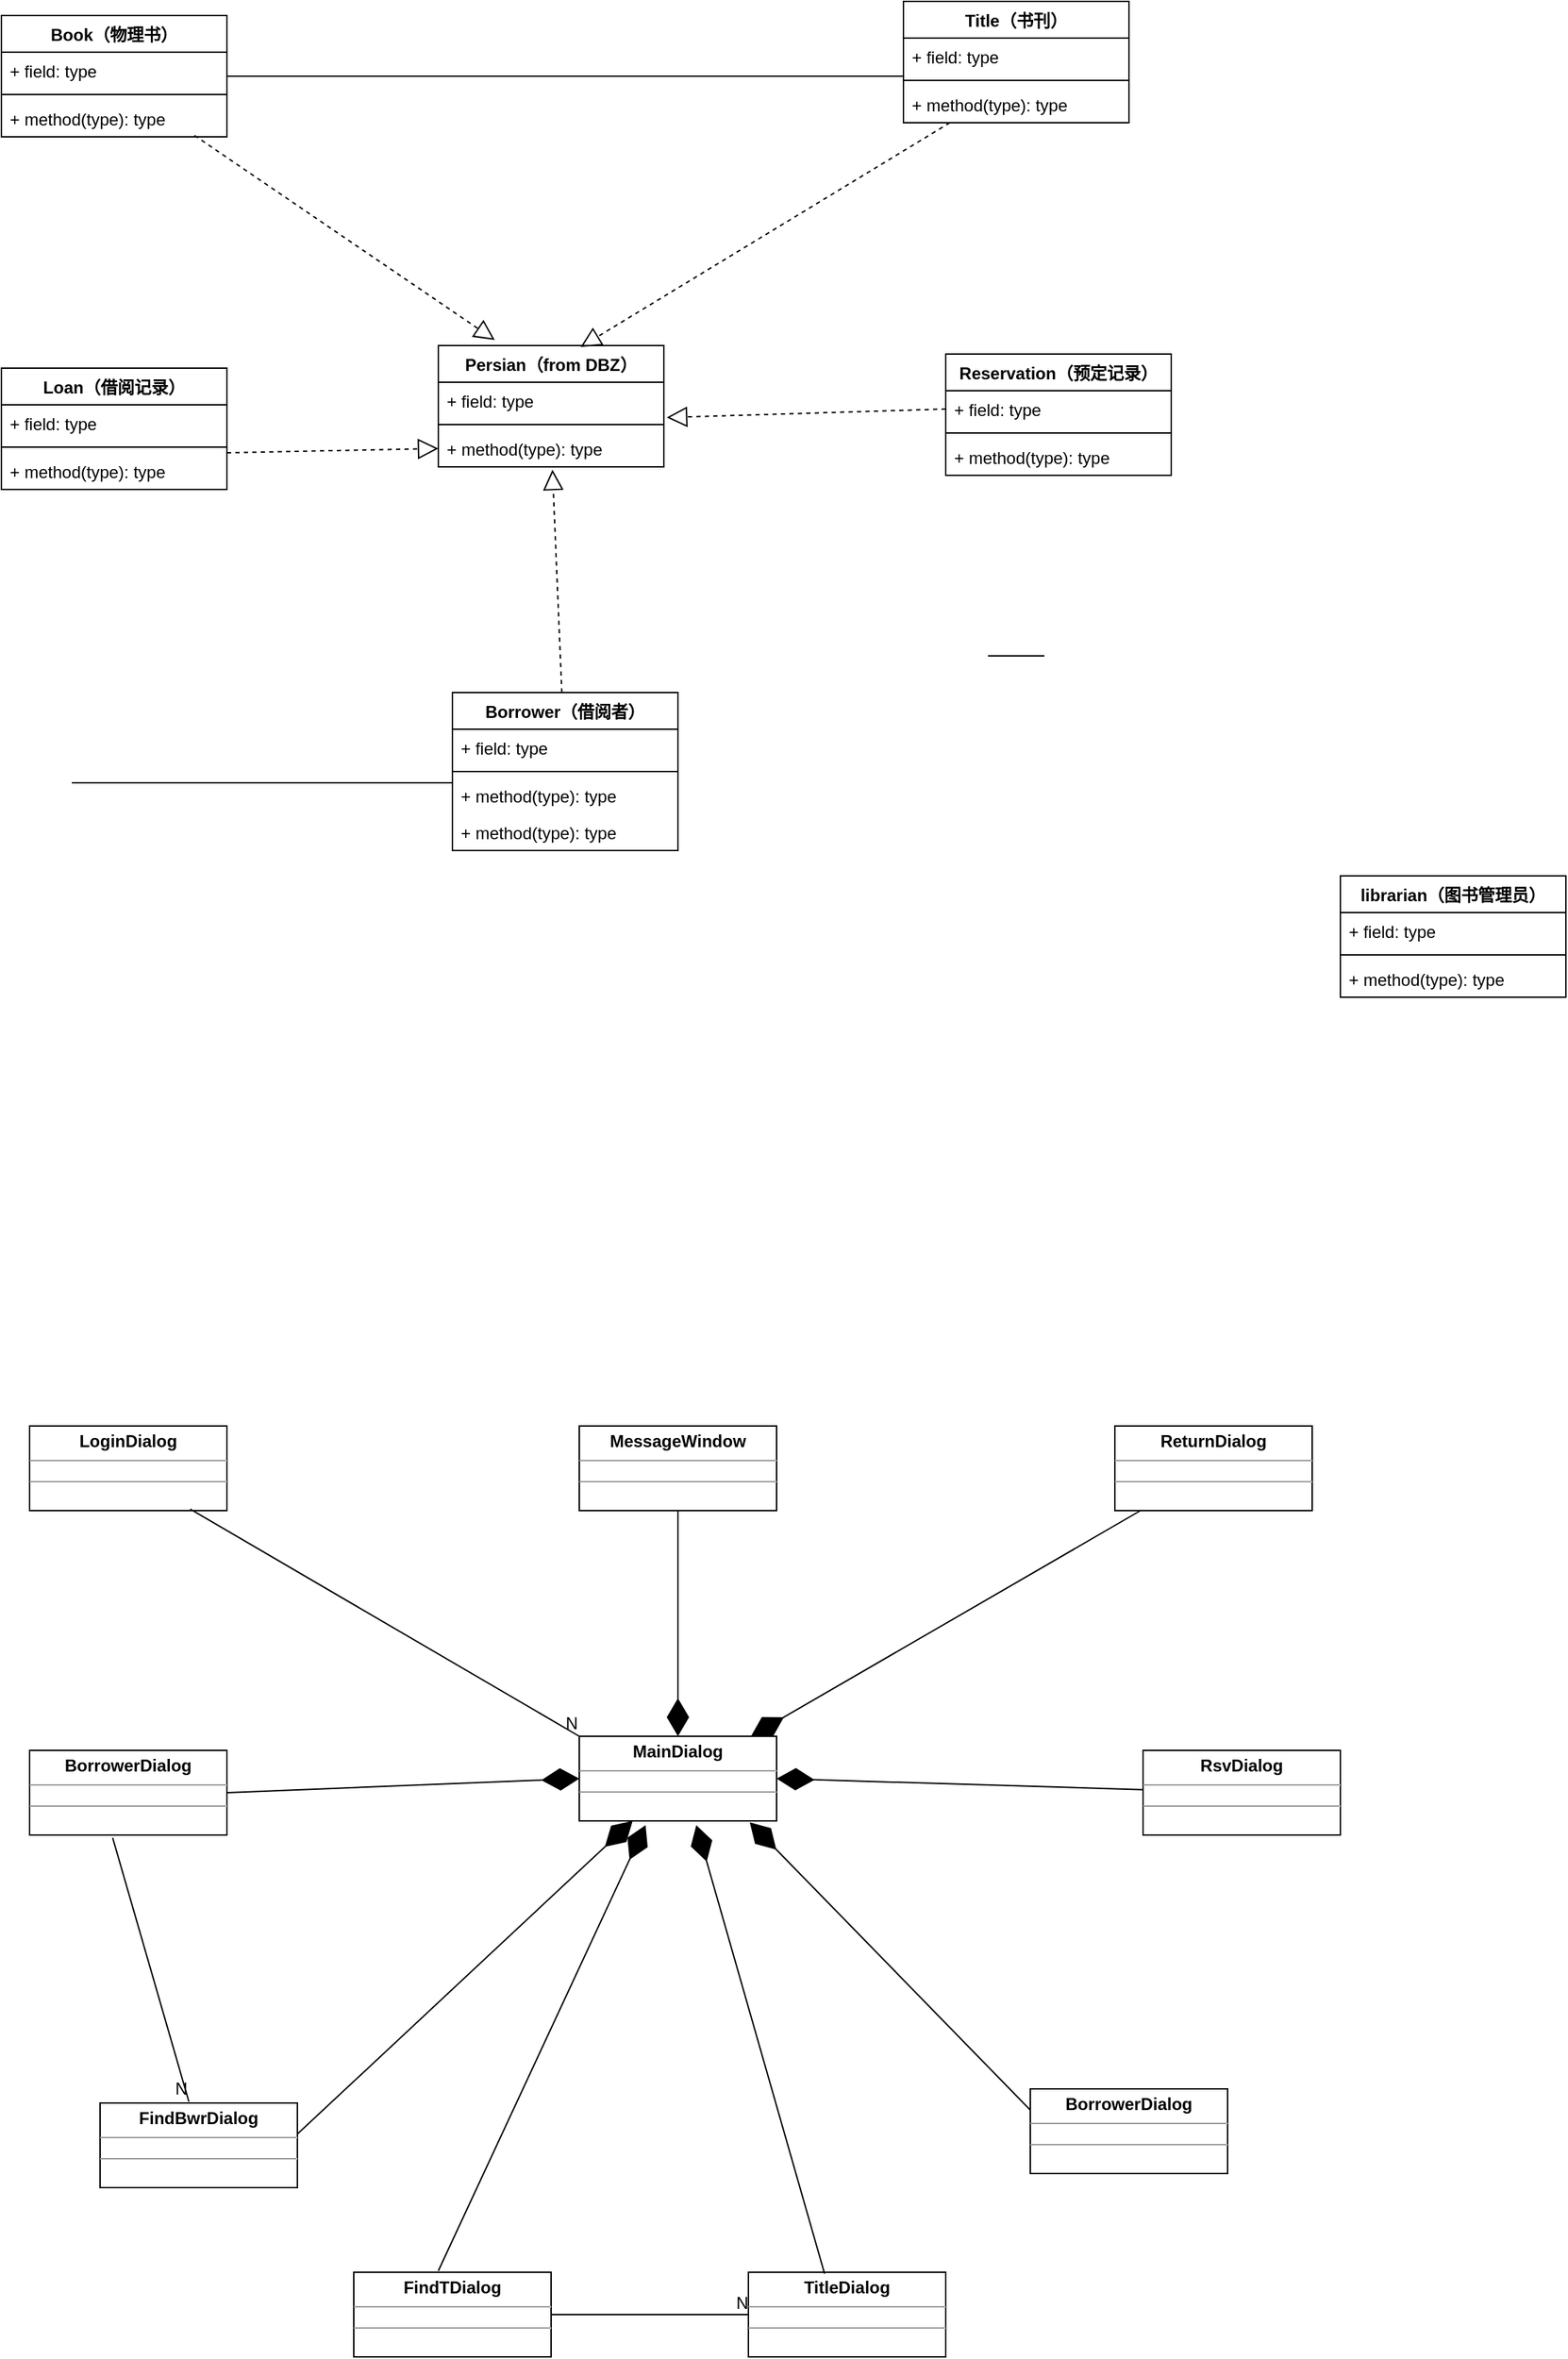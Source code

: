 <mxfile version="20.5.3" type="github">
  <diagram id="cHZBKy_fLDtVCj5SLkqQ" name="第 1 页">
    <mxGraphModel dx="1822" dy="905" grid="1" gridSize="10" guides="1" tooltips="1" connect="1" arrows="1" fold="1" page="0" pageScale="1" pageWidth="827" pageHeight="1169" math="0" shadow="0">
      <root>
        <mxCell id="0" />
        <mxCell id="1" parent="0" />
        <mxCell id="w4OH9tgenmO48qjcY2iN-1" value="Borrower（借阅者）" style="swimlane;fontStyle=1;align=center;verticalAlign=top;childLayout=stackLayout;horizontal=1;startSize=26;horizontalStack=0;resizeParent=1;resizeParentMax=0;resizeLast=0;collapsible=1;marginBottom=0;" vertex="1" parent="1">
          <mxGeometry x="160" y="630" width="160" height="112" as="geometry" />
        </mxCell>
        <mxCell id="w4OH9tgenmO48qjcY2iN-2" value="+ field: type" style="text;strokeColor=none;fillColor=none;align=left;verticalAlign=top;spacingLeft=4;spacingRight=4;overflow=hidden;rotatable=0;points=[[0,0.5],[1,0.5]];portConstraint=eastwest;" vertex="1" parent="w4OH9tgenmO48qjcY2iN-1">
          <mxGeometry y="26" width="160" height="26" as="geometry" />
        </mxCell>
        <mxCell id="w4OH9tgenmO48qjcY2iN-3" value="" style="line;strokeWidth=1;fillColor=none;align=left;verticalAlign=middle;spacingTop=-1;spacingLeft=3;spacingRight=3;rotatable=0;labelPosition=right;points=[];portConstraint=eastwest;strokeColor=inherit;" vertex="1" parent="w4OH9tgenmO48qjcY2iN-1">
          <mxGeometry y="52" width="160" height="8" as="geometry" />
        </mxCell>
        <mxCell id="w4OH9tgenmO48qjcY2iN-45" value="+ method(type): type" style="text;strokeColor=none;fillColor=none;align=left;verticalAlign=top;spacingLeft=4;spacingRight=4;overflow=hidden;rotatable=0;points=[[0,0.5],[1,0.5]];portConstraint=eastwest;" vertex="1" parent="w4OH9tgenmO48qjcY2iN-1">
          <mxGeometry y="60" width="160" height="26" as="geometry" />
        </mxCell>
        <mxCell id="w4OH9tgenmO48qjcY2iN-4" value="+ method(type): type" style="text;strokeColor=none;fillColor=none;align=left;verticalAlign=top;spacingLeft=4;spacingRight=4;overflow=hidden;rotatable=0;points=[[0,0.5],[1,0.5]];portConstraint=eastwest;" vertex="1" parent="w4OH9tgenmO48qjcY2iN-1">
          <mxGeometry y="86" width="160" height="26" as="geometry" />
        </mxCell>
        <mxCell id="w4OH9tgenmO48qjcY2iN-6" value="Title（书刊）" style="swimlane;fontStyle=1;align=center;verticalAlign=top;childLayout=stackLayout;horizontal=1;startSize=26;horizontalStack=0;resizeParent=1;resizeParentMax=0;resizeLast=0;collapsible=1;marginBottom=0;" vertex="1" parent="1">
          <mxGeometry x="480" y="140" width="160" height="86" as="geometry" />
        </mxCell>
        <mxCell id="w4OH9tgenmO48qjcY2iN-7" value="+ field: type" style="text;strokeColor=none;fillColor=none;align=left;verticalAlign=top;spacingLeft=4;spacingRight=4;overflow=hidden;rotatable=0;points=[[0,0.5],[1,0.5]];portConstraint=eastwest;" vertex="1" parent="w4OH9tgenmO48qjcY2iN-6">
          <mxGeometry y="26" width="160" height="26" as="geometry" />
        </mxCell>
        <mxCell id="w4OH9tgenmO48qjcY2iN-8" value="" style="line;strokeWidth=1;fillColor=none;align=left;verticalAlign=middle;spacingTop=-1;spacingLeft=3;spacingRight=3;rotatable=0;labelPosition=right;points=[];portConstraint=eastwest;strokeColor=inherit;" vertex="1" parent="w4OH9tgenmO48qjcY2iN-6">
          <mxGeometry y="52" width="160" height="8" as="geometry" />
        </mxCell>
        <mxCell id="w4OH9tgenmO48qjcY2iN-9" value="+ method(type): type" style="text;strokeColor=none;fillColor=none;align=left;verticalAlign=top;spacingLeft=4;spacingRight=4;overflow=hidden;rotatable=0;points=[[0,0.5],[1,0.5]];portConstraint=eastwest;" vertex="1" parent="w4OH9tgenmO48qjcY2iN-6">
          <mxGeometry y="60" width="160" height="26" as="geometry" />
        </mxCell>
        <mxCell id="w4OH9tgenmO48qjcY2iN-10" value="Book（物理书）" style="swimlane;fontStyle=1;align=center;verticalAlign=top;childLayout=stackLayout;horizontal=1;startSize=26;horizontalStack=0;resizeParent=1;resizeParentMax=0;resizeLast=0;collapsible=1;marginBottom=0;" vertex="1" parent="1">
          <mxGeometry x="-160" y="150" width="160" height="86" as="geometry">
            <mxRectangle x="-250" y="390" width="130" height="30" as="alternateBounds" />
          </mxGeometry>
        </mxCell>
        <mxCell id="w4OH9tgenmO48qjcY2iN-11" value="+ field: type" style="text;strokeColor=none;fillColor=none;align=left;verticalAlign=top;spacingLeft=4;spacingRight=4;overflow=hidden;rotatable=0;points=[[0,0.5],[1,0.5]];portConstraint=eastwest;" vertex="1" parent="w4OH9tgenmO48qjcY2iN-10">
          <mxGeometry y="26" width="160" height="26" as="geometry" />
        </mxCell>
        <mxCell id="w4OH9tgenmO48qjcY2iN-12" value="" style="line;strokeWidth=1;fillColor=none;align=left;verticalAlign=middle;spacingTop=-1;spacingLeft=3;spacingRight=3;rotatable=0;labelPosition=right;points=[];portConstraint=eastwest;strokeColor=inherit;" vertex="1" parent="w4OH9tgenmO48qjcY2iN-10">
          <mxGeometry y="52" width="160" height="8" as="geometry" />
        </mxCell>
        <mxCell id="w4OH9tgenmO48qjcY2iN-13" value="+ method(type): type" style="text;strokeColor=none;fillColor=none;align=left;verticalAlign=top;spacingLeft=4;spacingRight=4;overflow=hidden;rotatable=0;points=[[0,0.5],[1,0.5]];portConstraint=eastwest;" vertex="1" parent="w4OH9tgenmO48qjcY2iN-10">
          <mxGeometry y="60" width="160" height="26" as="geometry" />
        </mxCell>
        <mxCell id="w4OH9tgenmO48qjcY2iN-14" value="Loan（借阅记录）" style="swimlane;fontStyle=1;align=center;verticalAlign=top;childLayout=stackLayout;horizontal=1;startSize=26;horizontalStack=0;resizeParent=1;resizeParentMax=0;resizeLast=0;collapsible=1;marginBottom=0;" vertex="1" parent="1">
          <mxGeometry x="-160" y="400" width="160" height="86" as="geometry" />
        </mxCell>
        <mxCell id="w4OH9tgenmO48qjcY2iN-15" value="+ field: type" style="text;strokeColor=none;fillColor=none;align=left;verticalAlign=top;spacingLeft=4;spacingRight=4;overflow=hidden;rotatable=0;points=[[0,0.5],[1,0.5]];portConstraint=eastwest;" vertex="1" parent="w4OH9tgenmO48qjcY2iN-14">
          <mxGeometry y="26" width="160" height="26" as="geometry" />
        </mxCell>
        <mxCell id="w4OH9tgenmO48qjcY2iN-16" value="" style="line;strokeWidth=1;fillColor=none;align=left;verticalAlign=middle;spacingTop=-1;spacingLeft=3;spacingRight=3;rotatable=0;labelPosition=right;points=[];portConstraint=eastwest;strokeColor=inherit;" vertex="1" parent="w4OH9tgenmO48qjcY2iN-14">
          <mxGeometry y="52" width="160" height="8" as="geometry" />
        </mxCell>
        <mxCell id="w4OH9tgenmO48qjcY2iN-17" value="+ method(type): type" style="text;strokeColor=none;fillColor=none;align=left;verticalAlign=top;spacingLeft=4;spacingRight=4;overflow=hidden;rotatable=0;points=[[0,0.5],[1,0.5]];portConstraint=eastwest;" vertex="1" parent="w4OH9tgenmO48qjcY2iN-14">
          <mxGeometry y="60" width="160" height="26" as="geometry" />
        </mxCell>
        <mxCell id="w4OH9tgenmO48qjcY2iN-18" value="Reservation（预定记录）" style="swimlane;fontStyle=1;align=center;verticalAlign=top;childLayout=stackLayout;horizontal=1;startSize=26;horizontalStack=0;resizeParent=1;resizeParentMax=0;resizeLast=0;collapsible=1;marginBottom=0;" vertex="1" parent="1">
          <mxGeometry x="510" y="390" width="160" height="86" as="geometry" />
        </mxCell>
        <mxCell id="w4OH9tgenmO48qjcY2iN-19" value="+ field: type" style="text;strokeColor=none;fillColor=none;align=left;verticalAlign=top;spacingLeft=4;spacingRight=4;overflow=hidden;rotatable=0;points=[[0,0.5],[1,0.5]];portConstraint=eastwest;" vertex="1" parent="w4OH9tgenmO48qjcY2iN-18">
          <mxGeometry y="26" width="160" height="26" as="geometry" />
        </mxCell>
        <mxCell id="w4OH9tgenmO48qjcY2iN-20" value="" style="line;strokeWidth=1;fillColor=none;align=left;verticalAlign=middle;spacingTop=-1;spacingLeft=3;spacingRight=3;rotatable=0;labelPosition=right;points=[];portConstraint=eastwest;strokeColor=inherit;" vertex="1" parent="w4OH9tgenmO48qjcY2iN-18">
          <mxGeometry y="52" width="160" height="8" as="geometry" />
        </mxCell>
        <mxCell id="w4OH9tgenmO48qjcY2iN-21" value="+ method(type): type" style="text;strokeColor=none;fillColor=none;align=left;verticalAlign=top;spacingLeft=4;spacingRight=4;overflow=hidden;rotatable=0;points=[[0,0.5],[1,0.5]];portConstraint=eastwest;" vertex="1" parent="w4OH9tgenmO48qjcY2iN-18">
          <mxGeometry y="60" width="160" height="26" as="geometry" />
        </mxCell>
        <mxCell id="w4OH9tgenmO48qjcY2iN-22" value="librarian（图书管理员）" style="swimlane;fontStyle=1;align=center;verticalAlign=top;childLayout=stackLayout;horizontal=1;startSize=26;horizontalStack=0;resizeParent=1;resizeParentMax=0;resizeLast=0;collapsible=1;marginBottom=0;" vertex="1" parent="1">
          <mxGeometry x="790" y="760" width="160" height="86" as="geometry" />
        </mxCell>
        <mxCell id="w4OH9tgenmO48qjcY2iN-23" value="+ field: type" style="text;strokeColor=none;fillColor=none;align=left;verticalAlign=top;spacingLeft=4;spacingRight=4;overflow=hidden;rotatable=0;points=[[0,0.5],[1,0.5]];portConstraint=eastwest;" vertex="1" parent="w4OH9tgenmO48qjcY2iN-22">
          <mxGeometry y="26" width="160" height="26" as="geometry" />
        </mxCell>
        <mxCell id="w4OH9tgenmO48qjcY2iN-24" value="" style="line;strokeWidth=1;fillColor=none;align=left;verticalAlign=middle;spacingTop=-1;spacingLeft=3;spacingRight=3;rotatable=0;labelPosition=right;points=[];portConstraint=eastwest;strokeColor=inherit;" vertex="1" parent="w4OH9tgenmO48qjcY2iN-22">
          <mxGeometry y="52" width="160" height="8" as="geometry" />
        </mxCell>
        <mxCell id="w4OH9tgenmO48qjcY2iN-25" value="+ method(type): type" style="text;strokeColor=none;fillColor=none;align=left;verticalAlign=top;spacingLeft=4;spacingRight=4;overflow=hidden;rotatable=0;points=[[0,0.5],[1,0.5]];portConstraint=eastwest;" vertex="1" parent="w4OH9tgenmO48qjcY2iN-22">
          <mxGeometry y="60" width="160" height="26" as="geometry" />
        </mxCell>
        <mxCell id="w4OH9tgenmO48qjcY2iN-28" value="Persian（from DBZ）" style="swimlane;fontStyle=1;align=center;verticalAlign=top;childLayout=stackLayout;horizontal=1;startSize=26;horizontalStack=0;resizeParent=1;resizeParentMax=0;resizeLast=0;collapsible=1;marginBottom=0;" vertex="1" parent="1">
          <mxGeometry x="150" y="384" width="160" height="86" as="geometry" />
        </mxCell>
        <mxCell id="w4OH9tgenmO48qjcY2iN-29" value="+ field: type" style="text;strokeColor=none;fillColor=none;align=left;verticalAlign=top;spacingLeft=4;spacingRight=4;overflow=hidden;rotatable=0;points=[[0,0.5],[1,0.5]];portConstraint=eastwest;" vertex="1" parent="w4OH9tgenmO48qjcY2iN-28">
          <mxGeometry y="26" width="160" height="26" as="geometry" />
        </mxCell>
        <mxCell id="w4OH9tgenmO48qjcY2iN-30" value="" style="line;strokeWidth=1;fillColor=none;align=left;verticalAlign=middle;spacingTop=-1;spacingLeft=3;spacingRight=3;rotatable=0;labelPosition=right;points=[];portConstraint=eastwest;strokeColor=inherit;" vertex="1" parent="w4OH9tgenmO48qjcY2iN-28">
          <mxGeometry y="52" width="160" height="8" as="geometry" />
        </mxCell>
        <mxCell id="w4OH9tgenmO48qjcY2iN-31" value="+ method(type): type" style="text;strokeColor=none;fillColor=none;align=left;verticalAlign=top;spacingLeft=4;spacingRight=4;overflow=hidden;rotatable=0;points=[[0,0.5],[1,0.5]];portConstraint=eastwest;" vertex="1" parent="w4OH9tgenmO48qjcY2iN-28">
          <mxGeometry y="60" width="160" height="26" as="geometry" />
        </mxCell>
        <mxCell id="w4OH9tgenmO48qjcY2iN-32" value="" style="line;strokeWidth=1;fillColor=none;align=left;verticalAlign=middle;spacingTop=-1;spacingLeft=3;spacingRight=3;rotatable=0;labelPosition=right;points=[];portConstraint=eastwest;strokeColor=inherit;" vertex="1" parent="1">
          <mxGeometry y="189" width="480" height="8" as="geometry" />
        </mxCell>
        <mxCell id="w4OH9tgenmO48qjcY2iN-34" value="" style="line;strokeWidth=1;fillColor=none;align=left;verticalAlign=middle;spacingTop=-1;spacingLeft=3;spacingRight=3;rotatable=0;labelPosition=right;points=[];portConstraint=eastwest;strokeColor=inherit;" vertex="1" parent="1">
          <mxGeometry x="540" y="600" width="40" height="8" as="geometry" />
        </mxCell>
        <mxCell id="w4OH9tgenmO48qjcY2iN-35" value="" style="endArrow=block;dashed=1;endFill=0;endSize=12;html=1;rounded=0;entryX=0.631;entryY=0.012;entryDx=0;entryDy=0;entryPerimeter=0;exitX=0.206;exitY=1;exitDx=0;exitDy=0;exitPerimeter=0;" edge="1" parent="1" source="w4OH9tgenmO48qjcY2iN-9" target="w4OH9tgenmO48qjcY2iN-28">
          <mxGeometry width="160" relative="1" as="geometry">
            <mxPoint x="310" y="250" as="sourcePoint" />
            <mxPoint x="520" y="240" as="targetPoint" />
          </mxGeometry>
        </mxCell>
        <mxCell id="w4OH9tgenmO48qjcY2iN-38" value="" style="endArrow=block;dashed=1;endFill=0;endSize=12;html=1;rounded=0;exitX=0.856;exitY=0.962;exitDx=0;exitDy=0;exitPerimeter=0;" edge="1" parent="1" source="w4OH9tgenmO48qjcY2iN-13">
          <mxGeometry width="160" relative="1" as="geometry">
            <mxPoint x="40" y="360" as="sourcePoint" />
            <mxPoint x="190" y="380" as="targetPoint" />
          </mxGeometry>
        </mxCell>
        <mxCell id="w4OH9tgenmO48qjcY2iN-39" value="" style="endArrow=block;dashed=1;endFill=0;endSize=12;html=1;rounded=0;entryX=0;entryY=0.5;entryDx=0;entryDy=0;" edge="1" parent="1" target="w4OH9tgenmO48qjcY2iN-31">
          <mxGeometry width="160" relative="1" as="geometry">
            <mxPoint y="460" as="sourcePoint" />
            <mxPoint x="160" y="460" as="targetPoint" />
          </mxGeometry>
        </mxCell>
        <mxCell id="w4OH9tgenmO48qjcY2iN-40" value="" style="endArrow=block;dashed=1;endFill=0;endSize=12;html=1;rounded=0;exitX=0;exitY=0.5;exitDx=0;exitDy=0;entryX=1.013;entryY=0.962;entryDx=0;entryDy=0;entryPerimeter=0;" edge="1" parent="1" source="w4OH9tgenmO48qjcY2iN-19" target="w4OH9tgenmO48qjcY2iN-29">
          <mxGeometry width="160" relative="1" as="geometry">
            <mxPoint x="340" y="600" as="sourcePoint" />
            <mxPoint x="500" y="600" as="targetPoint" />
          </mxGeometry>
        </mxCell>
        <mxCell id="w4OH9tgenmO48qjcY2iN-41" value="" style="endArrow=block;dashed=1;endFill=0;endSize=12;html=1;rounded=0;entryX=0.506;entryY=1.077;entryDx=0;entryDy=0;entryPerimeter=0;" edge="1" parent="1" source="w4OH9tgenmO48qjcY2iN-1" target="w4OH9tgenmO48qjcY2iN-31">
          <mxGeometry width="160" relative="1" as="geometry">
            <mxPoint x="280" y="610" as="sourcePoint" />
            <mxPoint x="440" y="610" as="targetPoint" />
          </mxGeometry>
        </mxCell>
        <mxCell id="w4OH9tgenmO48qjcY2iN-42" value="" style="line;strokeWidth=1;fillColor=none;align=left;verticalAlign=middle;spacingTop=-1;spacingLeft=3;spacingRight=3;rotatable=0;labelPosition=right;points=[];portConstraint=eastwest;strokeColor=inherit;" vertex="1" parent="1">
          <mxGeometry x="-110" y="690" width="270" height="8" as="geometry" />
        </mxCell>
        <mxCell id="w4OH9tgenmO48qjcY2iN-57" value="&lt;p style=&quot;margin:0px;margin-top:4px;text-align:center;&quot;&gt;&lt;b&gt;MessageWindow&lt;/b&gt;&lt;/p&gt;&lt;hr size=&quot;1&quot;&gt;&lt;div style=&quot;height:2px;&quot;&gt;&lt;/div&gt;&lt;hr size=&quot;1&quot;&gt;&lt;div style=&quot;height:2px;&quot;&gt;&lt;/div&gt;" style="verticalAlign=top;align=left;overflow=fill;fontSize=12;fontFamily=Helvetica;html=1;" vertex="1" parent="1">
          <mxGeometry x="250" y="1150" width="140" height="60" as="geometry" />
        </mxCell>
        <mxCell id="w4OH9tgenmO48qjcY2iN-58" value="&lt;p style=&quot;margin:0px;margin-top:4px;text-align:center;&quot;&gt;&lt;b&gt;LoginDialog&lt;/b&gt;&lt;/p&gt;&lt;hr size=&quot;1&quot;&gt;&lt;div style=&quot;height:2px;&quot;&gt;&lt;/div&gt;&lt;hr size=&quot;1&quot;&gt;&lt;div style=&quot;height:2px;&quot;&gt;&lt;/div&gt;" style="verticalAlign=top;align=left;overflow=fill;fontSize=12;fontFamily=Helvetica;html=1;" vertex="1" parent="1">
          <mxGeometry x="-140" y="1150" width="140" height="60" as="geometry" />
        </mxCell>
        <mxCell id="w4OH9tgenmO48qjcY2iN-59" value="&lt;p style=&quot;margin:0px;margin-top:4px;text-align:center;&quot;&gt;&lt;b&gt;ReturnDialog&lt;/b&gt;&lt;/p&gt;&lt;hr size=&quot;1&quot;&gt;&lt;div style=&quot;height:2px;&quot;&gt;&lt;/div&gt;&lt;hr size=&quot;1&quot;&gt;&lt;div style=&quot;height:2px;&quot;&gt;&lt;/div&gt;" style="verticalAlign=top;align=left;overflow=fill;fontSize=12;fontFamily=Helvetica;html=1;" vertex="1" parent="1">
          <mxGeometry x="630" y="1150" width="140" height="60" as="geometry" />
        </mxCell>
        <mxCell id="w4OH9tgenmO48qjcY2iN-60" value="&lt;p style=&quot;margin:0px;margin-top:4px;text-align:center;&quot;&gt;&lt;b&gt;BorrowerDialog&lt;/b&gt;&lt;/p&gt;&lt;hr size=&quot;1&quot;&gt;&lt;div style=&quot;height:2px;&quot;&gt;&lt;/div&gt;&lt;hr size=&quot;1&quot;&gt;&lt;div style=&quot;height:2px;&quot;&gt;&lt;/div&gt;" style="verticalAlign=top;align=left;overflow=fill;fontSize=12;fontFamily=Helvetica;html=1;" vertex="1" parent="1">
          <mxGeometry x="-140" y="1380" width="140" height="60" as="geometry" />
        </mxCell>
        <mxCell id="w4OH9tgenmO48qjcY2iN-61" value="&lt;p style=&quot;margin:0px;margin-top:4px;text-align:center;&quot;&gt;&lt;b&gt;MainDialog&lt;/b&gt;&lt;/p&gt;&lt;hr size=&quot;1&quot;&gt;&lt;div style=&quot;height:2px;&quot;&gt;&lt;/div&gt;&lt;hr size=&quot;1&quot;&gt;&lt;div style=&quot;height:2px;&quot;&gt;&lt;/div&gt;" style="verticalAlign=top;align=left;overflow=fill;fontSize=12;fontFamily=Helvetica;html=1;" vertex="1" parent="1">
          <mxGeometry x="250" y="1370" width="140" height="60" as="geometry" />
        </mxCell>
        <mxCell id="w4OH9tgenmO48qjcY2iN-62" value="&lt;p style=&quot;margin:0px;margin-top:4px;text-align:center;&quot;&gt;&lt;b&gt;RsvDialog&lt;/b&gt;&lt;/p&gt;&lt;hr size=&quot;1&quot;&gt;&lt;div style=&quot;height:2px;&quot;&gt;&lt;/div&gt;&lt;hr size=&quot;1&quot;&gt;&lt;div style=&quot;height:2px;&quot;&gt;&lt;/div&gt;" style="verticalAlign=top;align=left;overflow=fill;fontSize=12;fontFamily=Helvetica;html=1;" vertex="1" parent="1">
          <mxGeometry x="650" y="1380" width="140" height="60" as="geometry" />
        </mxCell>
        <mxCell id="w4OH9tgenmO48qjcY2iN-67" value="&lt;p style=&quot;margin:0px;margin-top:4px;text-align:center;&quot;&gt;&lt;b&gt;FindBwrDialog&lt;/b&gt;&lt;/p&gt;&lt;hr size=&quot;1&quot;&gt;&lt;div style=&quot;height:2px;&quot;&gt;&lt;/div&gt;&lt;hr size=&quot;1&quot;&gt;&lt;div style=&quot;height:2px;&quot;&gt;&lt;/div&gt;" style="verticalAlign=top;align=left;overflow=fill;fontSize=12;fontFamily=Helvetica;html=1;" vertex="1" parent="1">
          <mxGeometry x="-90" y="1630" width="140" height="60" as="geometry" />
        </mxCell>
        <mxCell id="w4OH9tgenmO48qjcY2iN-68" value="&lt;p style=&quot;margin:0px;margin-top:4px;text-align:center;&quot;&gt;&lt;b&gt;FindTDialog&lt;/b&gt;&lt;/p&gt;&lt;hr size=&quot;1&quot;&gt;&lt;div style=&quot;height:2px;&quot;&gt;&lt;/div&gt;&lt;hr size=&quot;1&quot;&gt;&lt;div style=&quot;height:2px;&quot;&gt;&lt;/div&gt;" style="verticalAlign=top;align=left;overflow=fill;fontSize=12;fontFamily=Helvetica;html=1;" vertex="1" parent="1">
          <mxGeometry x="90" y="1750" width="140" height="60" as="geometry" />
        </mxCell>
        <mxCell id="w4OH9tgenmO48qjcY2iN-69" value="&lt;p style=&quot;margin:0px;margin-top:4px;text-align:center;&quot;&gt;&lt;b&gt;BorrowerDialog&lt;/b&gt;&lt;/p&gt;&lt;hr size=&quot;1&quot;&gt;&lt;div style=&quot;height:2px;&quot;&gt;&lt;/div&gt;&lt;hr size=&quot;1&quot;&gt;&lt;div style=&quot;height:2px;&quot;&gt;&lt;/div&gt;" style="verticalAlign=top;align=left;overflow=fill;fontSize=12;fontFamily=Helvetica;html=1;" vertex="1" parent="1">
          <mxGeometry x="570" y="1620" width="140" height="60" as="geometry" />
        </mxCell>
        <mxCell id="w4OH9tgenmO48qjcY2iN-70" value="&lt;p style=&quot;margin:0px;margin-top:4px;text-align:center;&quot;&gt;&lt;b&gt;TitleDialog&lt;/b&gt;&lt;/p&gt;&lt;hr size=&quot;1&quot;&gt;&lt;div style=&quot;height:2px;&quot;&gt;&lt;/div&gt;&lt;hr size=&quot;1&quot;&gt;&lt;div style=&quot;height:2px;&quot;&gt;&lt;/div&gt;" style="verticalAlign=top;align=left;overflow=fill;fontSize=12;fontFamily=Helvetica;html=1;" vertex="1" parent="1">
          <mxGeometry x="370" y="1750" width="140" height="60" as="geometry" />
        </mxCell>
        <mxCell id="w4OH9tgenmO48qjcY2iN-78" value="" style="endArrow=none;html=1;rounded=0;exitX=0.814;exitY=0.983;exitDx=0;exitDy=0;exitPerimeter=0;" edge="1" parent="1" source="w4OH9tgenmO48qjcY2iN-58">
          <mxGeometry relative="1" as="geometry">
            <mxPoint x="90" y="1370" as="sourcePoint" />
            <mxPoint x="250" y="1370" as="targetPoint" />
          </mxGeometry>
        </mxCell>
        <mxCell id="w4OH9tgenmO48qjcY2iN-79" value="N" style="resizable=0;html=1;align=right;verticalAlign=bottom;" connectable="0" vertex="1" parent="w4OH9tgenmO48qjcY2iN-78">
          <mxGeometry x="1" relative="1" as="geometry" />
        </mxCell>
        <mxCell id="w4OH9tgenmO48qjcY2iN-80" value="" style="endArrow=diamondThin;endFill=1;endSize=24;html=1;rounded=0;entryX=0.5;entryY=0;entryDx=0;entryDy=0;" edge="1" parent="1" source="w4OH9tgenmO48qjcY2iN-57" target="w4OH9tgenmO48qjcY2iN-61">
          <mxGeometry width="160" relative="1" as="geometry">
            <mxPoint x="240" y="1270" as="sourcePoint" />
            <mxPoint x="400" y="1270" as="targetPoint" />
          </mxGeometry>
        </mxCell>
        <mxCell id="w4OH9tgenmO48qjcY2iN-82" value="" style="endArrow=diamondThin;endFill=1;endSize=24;html=1;rounded=0;exitX=0;exitY=0.25;exitDx=0;exitDy=0;entryX=0.864;entryY=1.017;entryDx=0;entryDy=0;entryPerimeter=0;" edge="1" parent="1" source="w4OH9tgenmO48qjcY2iN-69" target="w4OH9tgenmO48qjcY2iN-61">
          <mxGeometry width="160" relative="1" as="geometry">
            <mxPoint x="470" y="1520" as="sourcePoint" />
            <mxPoint x="630" y="1520" as="targetPoint" />
          </mxGeometry>
        </mxCell>
        <mxCell id="w4OH9tgenmO48qjcY2iN-83" value="" style="endArrow=diamondThin;endFill=1;endSize=24;html=1;rounded=0;exitX=0.386;exitY=0.017;exitDx=0;exitDy=0;exitPerimeter=0;entryX=0.593;entryY=1.05;entryDx=0;entryDy=0;entryPerimeter=0;" edge="1" parent="1" source="w4OH9tgenmO48qjcY2iN-70" target="w4OH9tgenmO48qjcY2iN-61">
          <mxGeometry width="160" relative="1" as="geometry">
            <mxPoint x="370" y="1670" as="sourcePoint" />
            <mxPoint x="530" y="1670" as="targetPoint" />
          </mxGeometry>
        </mxCell>
        <mxCell id="w4OH9tgenmO48qjcY2iN-84" value="" style="endArrow=diamondThin;endFill=1;endSize=24;html=1;rounded=0;entryX=0.336;entryY=1.05;entryDx=0;entryDy=0;entryPerimeter=0;" edge="1" parent="1" target="w4OH9tgenmO48qjcY2iN-61">
          <mxGeometry width="160" relative="1" as="geometry">
            <mxPoint x="150" y="1749" as="sourcePoint" />
            <mxPoint x="310" y="1749" as="targetPoint" />
          </mxGeometry>
        </mxCell>
        <mxCell id="w4OH9tgenmO48qjcY2iN-85" value="" style="endArrow=diamondThin;endFill=1;endSize=24;html=1;rounded=0;" edge="1" parent="1" source="w4OH9tgenmO48qjcY2iN-59" target="w4OH9tgenmO48qjcY2iN-61">
          <mxGeometry width="160" relative="1" as="geometry">
            <mxPoint x="280" y="1540" as="sourcePoint" />
            <mxPoint x="440" y="1540" as="targetPoint" />
          </mxGeometry>
        </mxCell>
        <mxCell id="w4OH9tgenmO48qjcY2iN-86" value="" style="endArrow=diamondThin;endFill=1;endSize=24;html=1;rounded=0;entryX=1;entryY=0.5;entryDx=0;entryDy=0;" edge="1" parent="1" source="w4OH9tgenmO48qjcY2iN-62" target="w4OH9tgenmO48qjcY2iN-61">
          <mxGeometry width="160" relative="1" as="geometry">
            <mxPoint x="280" y="1540" as="sourcePoint" />
            <mxPoint x="440" y="1540" as="targetPoint" />
          </mxGeometry>
        </mxCell>
        <mxCell id="w4OH9tgenmO48qjcY2iN-87" value="" style="endArrow=diamondThin;endFill=1;endSize=24;html=1;rounded=0;exitX=1;exitY=0.5;exitDx=0;exitDy=0;entryX=0;entryY=0.5;entryDx=0;entryDy=0;" edge="1" parent="1" source="w4OH9tgenmO48qjcY2iN-60" target="w4OH9tgenmO48qjcY2iN-61">
          <mxGeometry width="160" relative="1" as="geometry">
            <mxPoint x="280" y="1540" as="sourcePoint" />
            <mxPoint x="440" y="1540" as="targetPoint" />
          </mxGeometry>
        </mxCell>
        <mxCell id="w4OH9tgenmO48qjcY2iN-88" value="" style="endArrow=diamondThin;endFill=1;endSize=24;html=1;rounded=0;exitX=1;exitY=0.367;exitDx=0;exitDy=0;exitPerimeter=0;" edge="1" parent="1" source="w4OH9tgenmO48qjcY2iN-67" target="w4OH9tgenmO48qjcY2iN-61">
          <mxGeometry width="160" relative="1" as="geometry">
            <mxPoint x="280" y="1540" as="sourcePoint" />
            <mxPoint x="440" y="1540" as="targetPoint" />
          </mxGeometry>
        </mxCell>
        <mxCell id="w4OH9tgenmO48qjcY2iN-89" value="" style="endArrow=none;html=1;rounded=0;exitX=0.421;exitY=1.033;exitDx=0;exitDy=0;exitPerimeter=0;entryX=0.45;entryY=-0.017;entryDx=0;entryDy=0;entryPerimeter=0;" edge="1" parent="1" source="w4OH9tgenmO48qjcY2iN-60" target="w4OH9tgenmO48qjcY2iN-67">
          <mxGeometry relative="1" as="geometry">
            <mxPoint x="-160" y="1540" as="sourcePoint" />
            <mxPoint x="-80" y="1590" as="targetPoint" />
          </mxGeometry>
        </mxCell>
        <mxCell id="w4OH9tgenmO48qjcY2iN-90" value="N" style="resizable=0;html=1;align=right;verticalAlign=bottom;" connectable="0" vertex="1" parent="w4OH9tgenmO48qjcY2iN-89">
          <mxGeometry x="1" relative="1" as="geometry" />
        </mxCell>
        <mxCell id="w4OH9tgenmO48qjcY2iN-91" value="" style="endArrow=none;html=1;rounded=0;entryX=0;entryY=0.5;entryDx=0;entryDy=0;" edge="1" parent="1" source="w4OH9tgenmO48qjcY2iN-68" target="w4OH9tgenmO48qjcY2iN-70">
          <mxGeometry relative="1" as="geometry">
            <mxPoint x="230" y="1780" as="sourcePoint" />
            <mxPoint x="360" y="1780" as="targetPoint" />
          </mxGeometry>
        </mxCell>
        <mxCell id="w4OH9tgenmO48qjcY2iN-92" value="N" style="resizable=0;html=1;align=right;verticalAlign=bottom;" connectable="0" vertex="1" parent="w4OH9tgenmO48qjcY2iN-91">
          <mxGeometry x="1" relative="1" as="geometry" />
        </mxCell>
      </root>
    </mxGraphModel>
  </diagram>
</mxfile>
